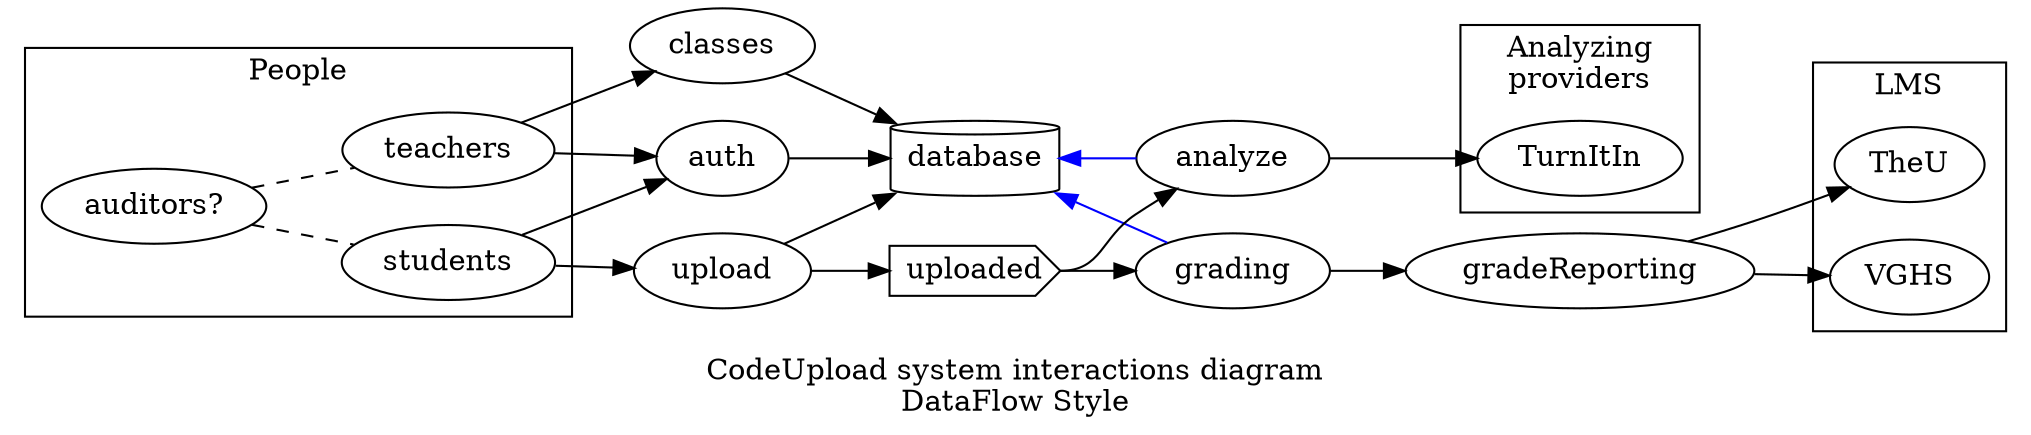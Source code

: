 digraph dataflow {
    label="CodeUpload system interactions diagram\nDataFlow Style"
    rankdir=LR
    subgraph clusterAnalyze {
        label="Analyzing\nproviders"
        TurnItIn
    }
    subgraph clusterLMS {
        label="LMS"
        TheU,
        VGHS
    }
    subgraph clusterPeople {
        label="People"
        teachers
        students
        auditors [label="auditors?"]
    }

    database [shape=cylinder]
    uploaded [shape=cds]
    
    students, teachers -> auth -> database
    students -> upload -> database
    teachers -> classes -> database
    database -> grading, analyze [dir=back, color="blue"]
    upload -> uploaded:w
    uploaded:e -> grading -> gradeReporting -> VGHS, TheU
    uploaded:e -> analyze -> TurnItIn

    auditors -> students, teachers [dir=none, style=dashed]
}